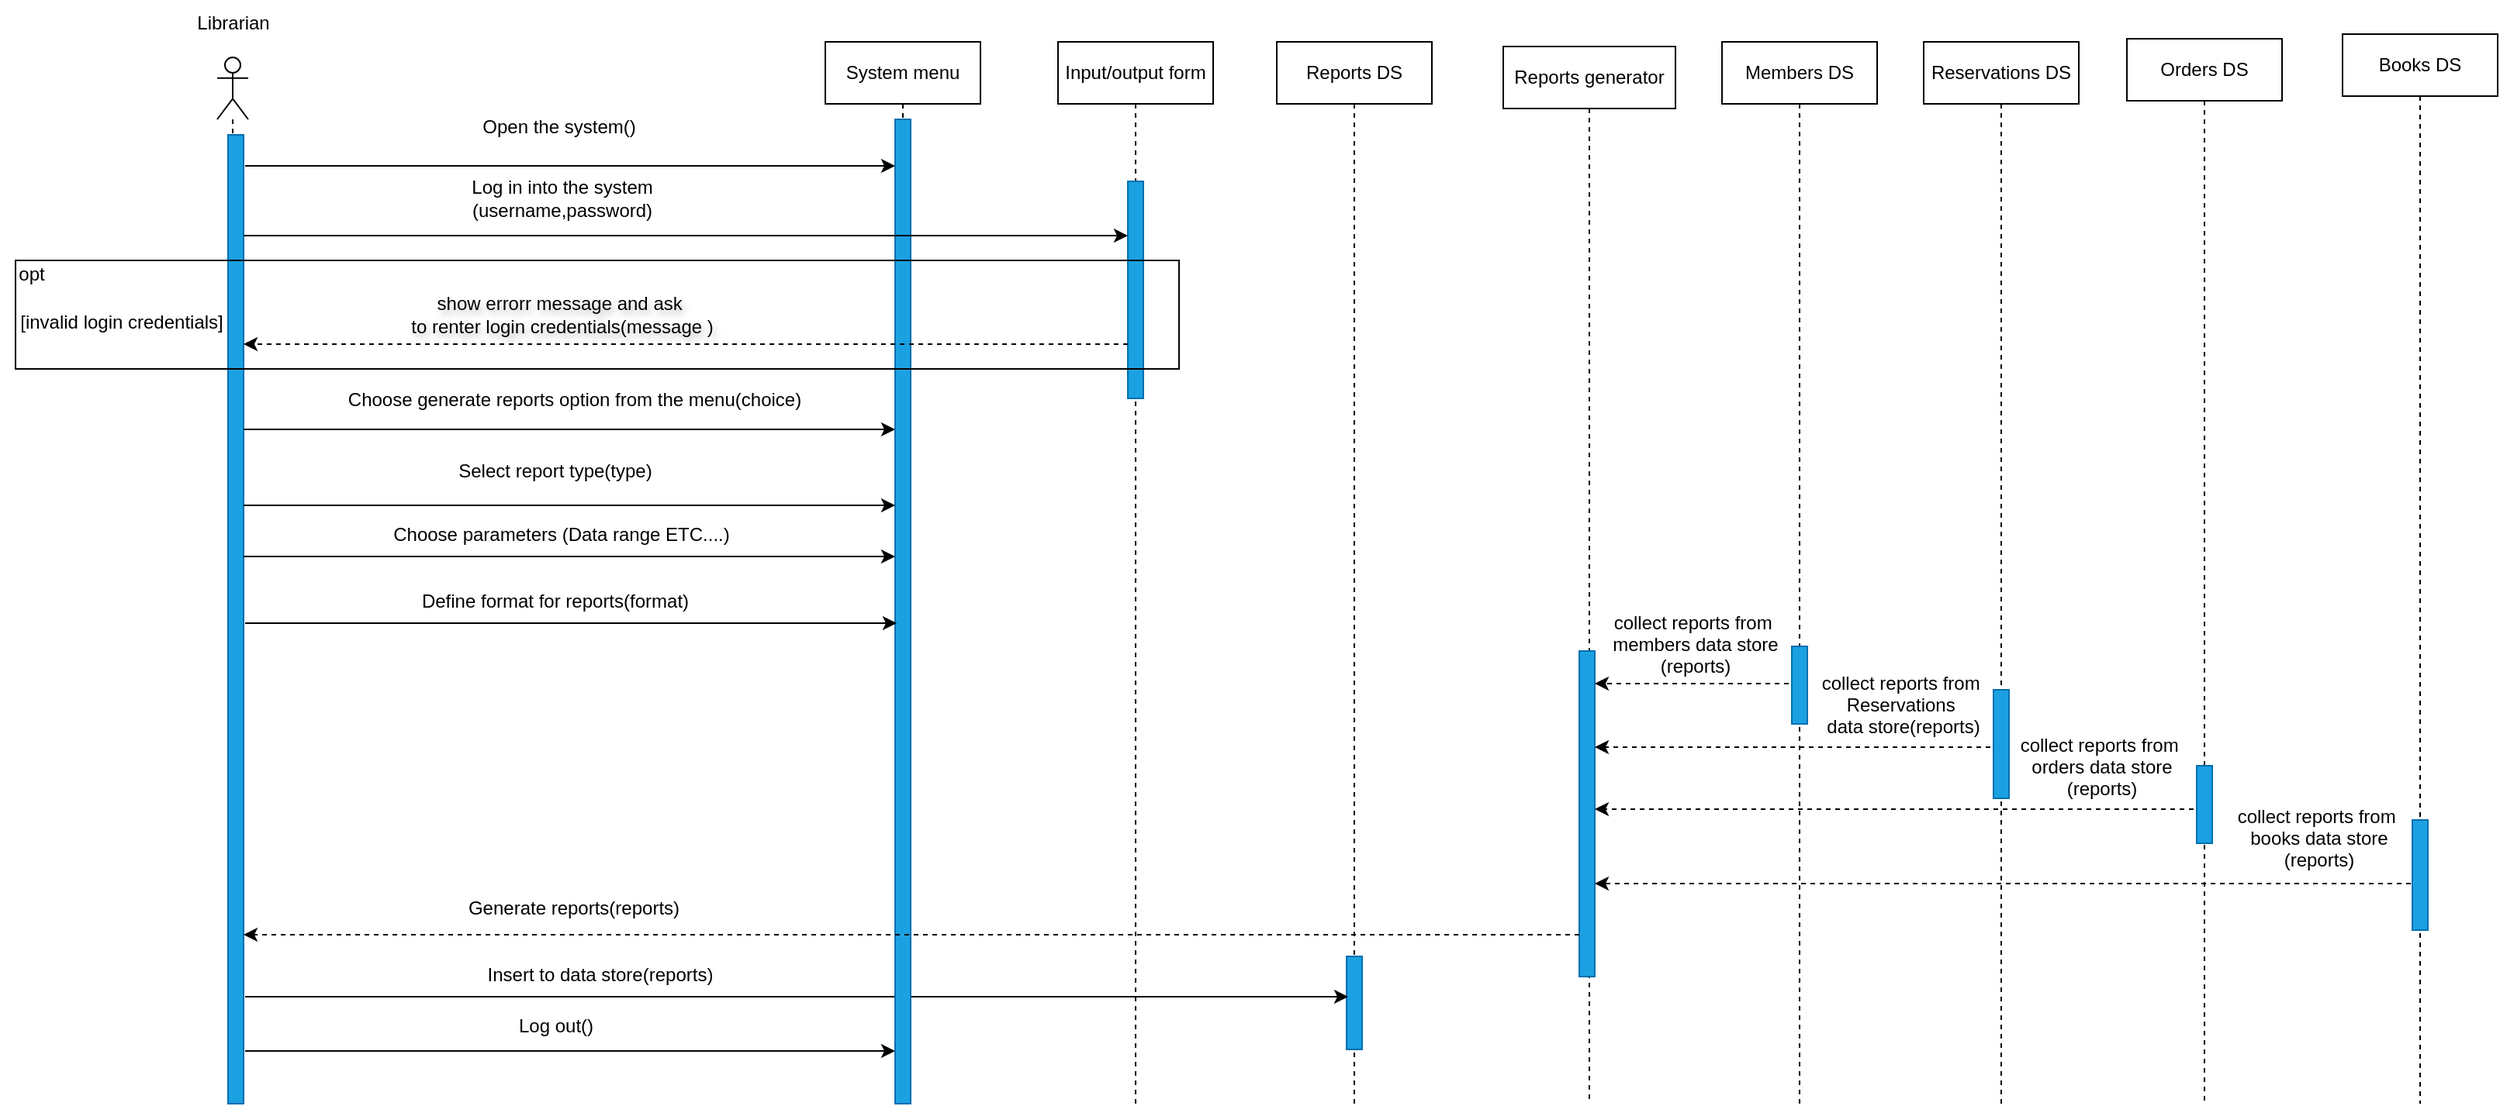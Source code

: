 <mxfile version="24.4.0" type="device">
  <diagram name="Page-1" id="dG9YIAcF-kpDrpHuVwIR">
    <mxGraphModel dx="350" dy="1127" grid="1" gridSize="10" guides="1" tooltips="1" connect="1" arrows="1" fold="1" page="1" pageScale="1" pageWidth="1169" pageHeight="827" math="0" shadow="0">
      <root>
        <mxCell id="0" />
        <mxCell id="1" parent="0" />
        <mxCell id="B2oGh00LBiVfdx2i7dpv-36" value="Choose parameters (Data range ETC....)" style="text;align=center;verticalAlign=middle;resizable=0;points=[];autosize=1;strokeColor=none;fillColor=none;" parent="1" vertex="1">
          <mxGeometry x="342" y="-393" width="240" height="30" as="geometry" />
        </mxCell>
        <mxCell id="B2oGh00LBiVfdx2i7dpv-2" value="Reports DS" style="shape=umlLifeline;perimeter=lifelinePerimeter;whiteSpace=wrap;html=1;container=0;dropTarget=0;collapsible=0;recursiveResize=0;outlineConnect=0;portConstraint=eastwest;newEdgeStyle={&quot;edgeStyle&quot;:&quot;elbowEdgeStyle&quot;,&quot;elbow&quot;:&quot;vertical&quot;,&quot;curved&quot;:0,&quot;rounded&quot;:0};" parent="1" vertex="1">
          <mxGeometry x="923" y="-695" width="100" height="685" as="geometry" />
        </mxCell>
        <mxCell id="B2oGh00LBiVfdx2i7dpv-3" value="" style="html=1;points=[[0,0,0,0,5],[0,1,0,0,-5],[1,0,0,0,5],[1,1,0,0,-5]];perimeter=orthogonalPerimeter;outlineConnect=0;targetShapes=umlLifeline;portConstraint=eastwest;newEdgeStyle={&quot;curved&quot;:0,&quot;rounded&quot;:0};fillColor=#1ba1e2;container=0;fontColor=#ffffff;strokeColor=#006EAF;" parent="B2oGh00LBiVfdx2i7dpv-2" vertex="1">
          <mxGeometry x="45" y="590" width="10" height="60" as="geometry" />
        </mxCell>
        <mxCell id="B2oGh00LBiVfdx2i7dpv-4" value="" style="shape=umlLifeline;perimeter=lifelinePerimeter;whiteSpace=wrap;html=1;container=0;dropTarget=0;collapsible=0;recursiveResize=0;outlineConnect=0;portConstraint=eastwest;newEdgeStyle={&quot;curved&quot;:0,&quot;rounded&quot;:0};participant=umlActor;strokeWidth=1;" parent="1" vertex="1">
          <mxGeometry x="240" y="-685" width="20" height="457" as="geometry" />
        </mxCell>
        <mxCell id="B2oGh00LBiVfdx2i7dpv-5" value="Librarian" style="text;html=1;align=center;verticalAlign=middle;resizable=0;points=[];autosize=1;strokeColor=none;fillColor=none;container=0;" parent="1" vertex="1">
          <mxGeometry x="215" y="-722" width="70" height="30" as="geometry" />
        </mxCell>
        <mxCell id="B2oGh00LBiVfdx2i7dpv-6" value="" style="html=1;points=[[0,0,0,0,5],[0,1,0,0,-5],[1,0,0,0,5],[1,1,0,0,-5]];perimeter=orthogonalPerimeter;outlineConnect=0;targetShapes=umlLifeline;portConstraint=eastwest;newEdgeStyle={&quot;curved&quot;:0,&quot;rounded&quot;:0};container=0;fillColor=#1ba1e2;fontColor=#ffffff;strokeColor=#006EAF;" parent="1" vertex="1">
          <mxGeometry x="247" y="-635" width="10" height="625" as="geometry" />
        </mxCell>
        <mxCell id="B2oGh00LBiVfdx2i7dpv-7" value="System menu" style="shape=umlLifeline;perimeter=lifelinePerimeter;whiteSpace=wrap;html=1;container=0;dropTarget=0;collapsible=0;recursiveResize=0;outlineConnect=0;portConstraint=eastwest;newEdgeStyle={&quot;edgeStyle&quot;:&quot;elbowEdgeStyle&quot;,&quot;elbow&quot;:&quot;vertical&quot;,&quot;curved&quot;:0,&quot;rounded&quot;:0};" parent="1" vertex="1">
          <mxGeometry x="632" y="-695" width="100" height="590" as="geometry" />
        </mxCell>
        <mxCell id="B2oGh00LBiVfdx2i7dpv-8" value="" style="endArrow=classic;html=1;rounded=0;" parent="1" target="B2oGh00LBiVfdx2i7dpv-25" edge="1">
          <mxGeometry width="50" height="50" relative="1" as="geometry">
            <mxPoint x="257" y="-445" as="sourcePoint" />
            <mxPoint x="672" y="-445" as="targetPoint" />
          </mxGeometry>
        </mxCell>
        <mxCell id="B2oGh00LBiVfdx2i7dpv-9" value="Choose generate reports&amp;nbsp;option from the menu&lt;span style=&quot;background-color: initial;&quot;&gt;(choice)&lt;/span&gt;" style="text;html=1;align=center;verticalAlign=middle;resizable=0;points=[];autosize=1;strokeColor=none;fillColor=none;" parent="1" vertex="1">
          <mxGeometry x="310" y="-479" width="320" height="30" as="geometry" />
        </mxCell>
        <mxCell id="B2oGh00LBiVfdx2i7dpv-10" value="Input/output form" style="shape=umlLifeline;perimeter=lifelinePerimeter;whiteSpace=wrap;html=1;container=0;dropTarget=0;collapsible=0;recursiveResize=0;outlineConnect=0;portConstraint=eastwest;newEdgeStyle={&quot;edgeStyle&quot;:&quot;elbowEdgeStyle&quot;,&quot;elbow&quot;:&quot;vertical&quot;,&quot;curved&quot;:0,&quot;rounded&quot;:0};" parent="1" vertex="1">
          <mxGeometry x="782" y="-695" width="100" height="685" as="geometry" />
        </mxCell>
        <mxCell id="B2oGh00LBiVfdx2i7dpv-11" value="" style="html=1;points=[[0,0,0,0,5],[0,1,0,0,-5],[1,0,0,0,5],[1,1,0,0,-5]];perimeter=orthogonalPerimeter;outlineConnect=0;targetShapes=umlLifeline;portConstraint=eastwest;newEdgeStyle={&quot;curved&quot;:0,&quot;rounded&quot;:0};fillColor=#1ba1e2;container=0;fontColor=#ffffff;strokeColor=#006EAF;" parent="B2oGh00LBiVfdx2i7dpv-10" vertex="1">
          <mxGeometry x="45" y="90" width="10" height="140" as="geometry" />
        </mxCell>
        <mxCell id="B2oGh00LBiVfdx2i7dpv-12" value="Select report type(type)" style="text;align=center;verticalAlign=middle;resizable=0;points=[];autosize=1;strokeColor=none;fillColor=none;" parent="1" vertex="1">
          <mxGeometry x="383" y="-434" width="150" height="30" as="geometry" />
        </mxCell>
        <mxCell id="B2oGh00LBiVfdx2i7dpv-14" value="" style="endArrow=classic;html=1;rounded=0;" parent="1" edge="1">
          <mxGeometry width="50" height="50" relative="1" as="geometry">
            <mxPoint x="258" y="-79.0" as="sourcePoint" />
            <mxPoint x="969" y="-79.0" as="targetPoint" />
          </mxGeometry>
        </mxCell>
        <mxCell id="B2oGh00LBiVfdx2i7dpv-23" value="" style="endArrow=classic;html=1;rounded=0;" parent="1" edge="1">
          <mxGeometry width="50" height="50" relative="1" as="geometry">
            <mxPoint x="258" y="-44" as="sourcePoint" />
            <mxPoint x="677" y="-44" as="targetPoint" />
          </mxGeometry>
        </mxCell>
        <mxCell id="B2oGh00LBiVfdx2i7dpv-24" value="Log out()" style="text;html=1;align=center;verticalAlign=middle;resizable=0;points=[];autosize=1;strokeColor=none;fillColor=none;" parent="1" vertex="1">
          <mxGeometry x="423" y="-75" width="70" height="30" as="geometry" />
        </mxCell>
        <mxCell id="B2oGh00LBiVfdx2i7dpv-25" value="" style="html=1;points=[[0,0,0,0,5],[0,1,0,0,-5],[1,0,0,0,5],[1,1,0,0,-5]];perimeter=orthogonalPerimeter;outlineConnect=0;targetShapes=umlLifeline;portConstraint=eastwest;newEdgeStyle={&quot;curved&quot;:0,&quot;rounded&quot;:0};fillColor=#1ba1e2;container=0;fontColor=#ffffff;strokeColor=#006EAF;" parent="1" vertex="1">
          <mxGeometry x="677" y="-645" width="10" height="635" as="geometry" />
        </mxCell>
        <mxCell id="B2oGh00LBiVfdx2i7dpv-26" value="" style="endArrow=classic;html=1;rounded=0;" parent="1" target="B2oGh00LBiVfdx2i7dpv-25" edge="1">
          <mxGeometry width="50" height="50" relative="1" as="geometry">
            <mxPoint x="258" y="-615" as="sourcePoint" />
            <mxPoint x="673" y="-615" as="targetPoint" />
          </mxGeometry>
        </mxCell>
        <mxCell id="B2oGh00LBiVfdx2i7dpv-27" value="Open the system()" style="text;html=1;align=center;verticalAlign=middle;resizable=0;points=[];autosize=1;strokeColor=none;fillColor=none;" parent="1" vertex="1">
          <mxGeometry x="400" y="-655" width="120" height="30" as="geometry" />
        </mxCell>
        <mxCell id="B2oGh00LBiVfdx2i7dpv-28" value="" style="endArrow=classic;html=1;rounded=0;" parent="1" edge="1">
          <mxGeometry width="50" height="50" relative="1" as="geometry">
            <mxPoint x="257" y="-570" as="sourcePoint" />
            <mxPoint x="827" y="-570" as="targetPoint" />
          </mxGeometry>
        </mxCell>
        <mxCell id="B2oGh00LBiVfdx2i7dpv-29" value="Log in into the system&lt;div&gt;(username,password)&lt;/div&gt;" style="text;html=1;align=center;verticalAlign=middle;resizable=0;points=[];autosize=1;strokeColor=none;fillColor=none;" parent="1" vertex="1">
          <mxGeometry x="392" y="-614" width="140" height="40" as="geometry" />
        </mxCell>
        <mxCell id="B2oGh00LBiVfdx2i7dpv-30" value="" style="rounded=0;whiteSpace=wrap;html=1;fillColor=none;" parent="1" vertex="1">
          <mxGeometry x="110" y="-554" width="750" height="70" as="geometry" />
        </mxCell>
        <mxCell id="B2oGh00LBiVfdx2i7dpv-31" value="opt" style="text;html=1;align=center;verticalAlign=middle;resizable=0;points=[];autosize=1;strokeColor=none;fillColor=none;" parent="1" vertex="1">
          <mxGeometry x="100" y="-560" width="40" height="30" as="geometry" />
        </mxCell>
        <mxCell id="B2oGh00LBiVfdx2i7dpv-32" value="[invalid login credentials]" style="text;html=1;align=center;verticalAlign=middle;resizable=0;points=[];autosize=1;strokeColor=none;fillColor=none;" parent="1" vertex="1">
          <mxGeometry x="103" y="-529" width="150" height="30" as="geometry" />
        </mxCell>
        <mxCell id="B2oGh00LBiVfdx2i7dpv-33" value="" style="html=1;labelBackgroundColor=#ffffff;startArrow=none;startFill=0;startSize=6;endArrow=classic;endFill=1;endSize=6;jettySize=auto;orthogonalLoop=1;strokeWidth=1;dashed=1;fontSize=14;rounded=0;" parent="1" edge="1">
          <mxGeometry width="60" height="60" relative="1" as="geometry">
            <mxPoint x="827" y="-500" as="sourcePoint" />
            <mxPoint x="257" y="-500" as="targetPoint" />
          </mxGeometry>
        </mxCell>
        <mxCell id="B2oGh00LBiVfdx2i7dpv-34" value="show errorr&amp;nbsp;message and ask&amp;nbsp;&lt;div&gt;to renter login credentials(message&amp;nbsp;)&lt;/div&gt;" style="text;align=center;verticalAlign=middle;resizable=0;points=[];autosize=1;strokeColor=none;fillColor=none;strokeWidth=1;perimeterSpacing=0;spacing=2;spacingTop=0;spacingLeft=0;spacingBottom=0;textShadow=1;html=1;" parent="1" vertex="1">
          <mxGeometry x="352" y="-539" width="220" height="40" as="geometry" />
        </mxCell>
        <mxCell id="B2oGh00LBiVfdx2i7dpv-35" value="" style="endArrow=classic;html=1;rounded=0;" parent="1" target="B2oGh00LBiVfdx2i7dpv-25" edge="1">
          <mxGeometry width="50" height="50" relative="1" as="geometry">
            <mxPoint x="257" y="-396" as="sourcePoint" />
            <mxPoint x="827" y="-396" as="targetPoint" />
          </mxGeometry>
        </mxCell>
        <mxCell id="B2oGh00LBiVfdx2i7dpv-37" value="Define format for reports(format)" style="text;align=center;verticalAlign=middle;resizable=0;points=[];autosize=1;strokeColor=none;fillColor=none;" parent="1" vertex="1">
          <mxGeometry x="358" y="-350" width="200" height="30" as="geometry" />
        </mxCell>
        <mxCell id="B2oGh00LBiVfdx2i7dpv-38" value="collect reports from &#xa;members data store&#xa;(reports)" style="text;align=center;verticalAlign=middle;resizable=0;points=[];autosize=1;strokeColor=none;fillColor=none;" parent="1" vertex="1">
          <mxGeometry x="1128" y="-337" width="130" height="60" as="geometry" />
        </mxCell>
        <mxCell id="B2oGh00LBiVfdx2i7dpv-39" value="Generate reports(reports)" style="text;align=center;verticalAlign=middle;resizable=0;points=[];autosize=1;strokeColor=none;fillColor=none;" parent="1" vertex="1">
          <mxGeometry x="390" y="-152" width="160" height="30" as="geometry" />
        </mxCell>
        <mxCell id="B2oGh00LBiVfdx2i7dpv-40" value="Insert to data store(reports)" style="text;align=center;verticalAlign=middle;resizable=0;points=[];autosize=1;strokeColor=none;fillColor=none;" parent="1" vertex="1">
          <mxGeometry x="402" y="-109" width="170" height="30" as="geometry" />
        </mxCell>
        <mxCell id="B2oGh00LBiVfdx2i7dpv-41" value="" style="endArrow=classic;html=1;rounded=0;" parent="1" edge="1">
          <mxGeometry width="50" height="50" relative="1" as="geometry">
            <mxPoint x="258" y="-320" as="sourcePoint" />
            <mxPoint x="678" y="-320" as="targetPoint" />
          </mxGeometry>
        </mxCell>
        <mxCell id="B2oGh00LBiVfdx2i7dpv-43" value="" style="endArrow=classic;html=1;rounded=0;" parent="1" edge="1">
          <mxGeometry width="50" height="50" relative="1" as="geometry">
            <mxPoint x="257" y="-363" as="sourcePoint" />
            <mxPoint x="677" y="-363" as="targetPoint" />
          </mxGeometry>
        </mxCell>
        <mxCell id="B2oGh00LBiVfdx2i7dpv-44" value="Reports generator" style="shape=umlLifeline;perimeter=lifelinePerimeter;whiteSpace=wrap;html=1;container=0;dropTarget=0;collapsible=0;recursiveResize=0;outlineConnect=0;portConstraint=eastwest;newEdgeStyle={&quot;edgeStyle&quot;:&quot;elbowEdgeStyle&quot;,&quot;elbow&quot;:&quot;vertical&quot;,&quot;curved&quot;:0,&quot;rounded&quot;:0};" parent="1" vertex="1">
          <mxGeometry x="1069" y="-692" width="111" height="682" as="geometry" />
        </mxCell>
        <mxCell id="B2oGh00LBiVfdx2i7dpv-45" value="" style="html=1;points=[[0,0,0,0,5],[0,1,0,0,-5],[1,0,0,0,5],[1,1,0,0,-5]];perimeter=orthogonalPerimeter;outlineConnect=0;targetShapes=umlLifeline;portConstraint=eastwest;newEdgeStyle={&quot;curved&quot;:0,&quot;rounded&quot;:0};fillColor=#1ba1e2;container=0;fontColor=#ffffff;strokeColor=#006EAF;" parent="B2oGh00LBiVfdx2i7dpv-44" vertex="1">
          <mxGeometry x="49" y="390" width="10" height="210" as="geometry" />
        </mxCell>
        <mxCell id="B2oGh00LBiVfdx2i7dpv-46" value="Members DS" style="shape=umlLifeline;perimeter=lifelinePerimeter;whiteSpace=wrap;html=1;container=0;dropTarget=0;collapsible=0;recursiveResize=0;outlineConnect=0;portConstraint=eastwest;newEdgeStyle={&quot;edgeStyle&quot;:&quot;elbowEdgeStyle&quot;,&quot;elbow&quot;:&quot;vertical&quot;,&quot;curved&quot;:0,&quot;rounded&quot;:0};" parent="1" vertex="1">
          <mxGeometry x="1210" y="-695" width="100" height="685" as="geometry" />
        </mxCell>
        <mxCell id="B2oGh00LBiVfdx2i7dpv-47" value="" style="html=1;points=[[0,0,0,0,5],[0,1,0,0,-5],[1,0,0,0,5],[1,1,0,0,-5]];perimeter=orthogonalPerimeter;outlineConnect=0;targetShapes=umlLifeline;portConstraint=eastwest;newEdgeStyle={&quot;curved&quot;:0,&quot;rounded&quot;:0};fillColor=#1ba1e2;container=0;fontColor=#ffffff;strokeColor=#006EAF;" parent="B2oGh00LBiVfdx2i7dpv-46" vertex="1">
          <mxGeometry x="45" y="390" width="10" height="50" as="geometry" />
        </mxCell>
        <mxCell id="B2oGh00LBiVfdx2i7dpv-48" value="Reservations DS" style="shape=umlLifeline;perimeter=lifelinePerimeter;whiteSpace=wrap;html=1;container=0;dropTarget=0;collapsible=0;recursiveResize=0;outlineConnect=0;portConstraint=eastwest;newEdgeStyle={&quot;edgeStyle&quot;:&quot;elbowEdgeStyle&quot;,&quot;elbow&quot;:&quot;vertical&quot;,&quot;curved&quot;:0,&quot;rounded&quot;:0};" parent="1" vertex="1">
          <mxGeometry x="1340" y="-695" width="100" height="685" as="geometry" />
        </mxCell>
        <mxCell id="B2oGh00LBiVfdx2i7dpv-49" value="" style="html=1;points=[[0,0,0,0,5],[0,1,0,0,-5],[1,0,0,0,5],[1,1,0,0,-5]];perimeter=orthogonalPerimeter;outlineConnect=0;targetShapes=umlLifeline;portConstraint=eastwest;newEdgeStyle={&quot;curved&quot;:0,&quot;rounded&quot;:0};fillColor=#1ba1e2;container=0;fontColor=#ffffff;strokeColor=#006EAF;" parent="B2oGh00LBiVfdx2i7dpv-48" vertex="1">
          <mxGeometry x="45" y="418" width="10" height="70" as="geometry" />
        </mxCell>
        <mxCell id="B2oGh00LBiVfdx2i7dpv-50" value="Orders DS" style="shape=umlLifeline;perimeter=lifelinePerimeter;whiteSpace=wrap;html=1;container=0;dropTarget=0;collapsible=0;recursiveResize=0;outlineConnect=0;portConstraint=eastwest;newEdgeStyle={&quot;edgeStyle&quot;:&quot;elbowEdgeStyle&quot;,&quot;elbow&quot;:&quot;vertical&quot;,&quot;curved&quot;:0,&quot;rounded&quot;:0};" parent="1" vertex="1">
          <mxGeometry x="1471" y="-697" width="100" height="687" as="geometry" />
        </mxCell>
        <mxCell id="B2oGh00LBiVfdx2i7dpv-51" value="" style="html=1;points=[[0,0,0,0,5],[0,1,0,0,-5],[1,0,0,0,5],[1,1,0,0,-5]];perimeter=orthogonalPerimeter;outlineConnect=0;targetShapes=umlLifeline;portConstraint=eastwest;newEdgeStyle={&quot;curved&quot;:0,&quot;rounded&quot;:0};fillColor=#1ba1e2;container=0;fontColor=#ffffff;strokeColor=#006EAF;" parent="B2oGh00LBiVfdx2i7dpv-50" vertex="1">
          <mxGeometry x="45" y="469" width="10" height="50" as="geometry" />
        </mxCell>
        <mxCell id="B2oGh00LBiVfdx2i7dpv-52" value="" style="html=1;labelBackgroundColor=#ffffff;startArrow=none;startFill=0;startSize=6;endArrow=classic;endFill=1;endSize=6;jettySize=auto;orthogonalLoop=1;strokeWidth=1;dashed=1;fontSize=14;rounded=0;" parent="1" edge="1" source="B2oGh00LBiVfdx2i7dpv-45">
          <mxGeometry width="60" height="60" relative="1" as="geometry">
            <mxPoint x="1110" y="-119" as="sourcePoint" />
            <mxPoint x="257" y="-119" as="targetPoint" />
          </mxGeometry>
        </mxCell>
        <mxCell id="B2oGh00LBiVfdx2i7dpv-53" value="" style="endArrow=classic;html=1;rounded=0;dashed=1;" parent="1" edge="1">
          <mxGeometry width="50" height="50" relative="1" as="geometry">
            <mxPoint x="1253" y="-281" as="sourcePoint" />
            <mxPoint x="1128" y="-281" as="targetPoint" />
          </mxGeometry>
        </mxCell>
        <mxCell id="B2oGh00LBiVfdx2i7dpv-54" value="" style="endArrow=classic;html=1;rounded=0;dashed=1;" parent="1" edge="1">
          <mxGeometry width="50" height="50" relative="1" as="geometry">
            <mxPoint x="1383" y="-240" as="sourcePoint" />
            <mxPoint x="1128" y="-240" as="targetPoint" />
          </mxGeometry>
        </mxCell>
        <mxCell id="B2oGh00LBiVfdx2i7dpv-55" value="" style="endArrow=classic;html=1;rounded=0;dashed=1;" parent="1" edge="1">
          <mxGeometry width="50" height="50" relative="1" as="geometry">
            <mxPoint x="1514" y="-200.0" as="sourcePoint" />
            <mxPoint x="1128" y="-200" as="targetPoint" />
          </mxGeometry>
        </mxCell>
        <mxCell id="B2oGh00LBiVfdx2i7dpv-57" value="Books DS" style="shape=umlLifeline;perimeter=lifelinePerimeter;whiteSpace=wrap;html=1;container=0;dropTarget=0;collapsible=0;recursiveResize=0;outlineConnect=0;portConstraint=eastwest;newEdgeStyle={&quot;edgeStyle&quot;:&quot;elbowEdgeStyle&quot;,&quot;elbow&quot;:&quot;vertical&quot;,&quot;curved&quot;:0,&quot;rounded&quot;:0};" parent="1" vertex="1">
          <mxGeometry x="1610" y="-700" width="100" height="690" as="geometry" />
        </mxCell>
        <mxCell id="B2oGh00LBiVfdx2i7dpv-58" value="" style="html=1;points=[[0,0,0,0,5],[0,1,0,0,-5],[1,0,0,0,5],[1,1,0,0,-5]];perimeter=orthogonalPerimeter;outlineConnect=0;targetShapes=umlLifeline;portConstraint=eastwest;newEdgeStyle={&quot;curved&quot;:0,&quot;rounded&quot;:0};fillColor=#1ba1e2;container=0;fontColor=#ffffff;strokeColor=#006EAF;" parent="B2oGh00LBiVfdx2i7dpv-57" vertex="1">
          <mxGeometry x="45" y="507" width="10" height="71" as="geometry" />
        </mxCell>
        <mxCell id="B2oGh00LBiVfdx2i7dpv-59" value="" style="endArrow=classic;html=1;rounded=0;dashed=1;" parent="1" edge="1">
          <mxGeometry width="50" height="50" relative="1" as="geometry">
            <mxPoint x="1654" y="-152" as="sourcePoint" />
            <mxPoint x="1128" y="-152" as="targetPoint" />
          </mxGeometry>
        </mxCell>
        <mxCell id="B2oGh00LBiVfdx2i7dpv-60" value="collect reports from &#xa;Reservations &#xa;data store(reports)" style="text;align=center;verticalAlign=middle;resizable=0;points=[];autosize=1;strokeColor=none;fillColor=none;" parent="1" vertex="1">
          <mxGeometry x="1262" y="-298" width="130" height="60" as="geometry" />
        </mxCell>
        <mxCell id="B2oGh00LBiVfdx2i7dpv-61" value="collect reports from &#xa;orders data store&#xa;(reports)" style="text;align=center;verticalAlign=middle;resizable=0;points=[];autosize=1;strokeColor=none;fillColor=none;" parent="1" vertex="1">
          <mxGeometry x="1390" y="-258" width="130" height="60" as="geometry" />
        </mxCell>
        <mxCell id="B2oGh00LBiVfdx2i7dpv-62" value="collect reports from &#xa;books data store&#xa;(reports)" style="text;align=center;verticalAlign=middle;resizable=0;points=[];autosize=1;strokeColor=none;fillColor=none;" parent="1" vertex="1">
          <mxGeometry x="1530" y="-212" width="130" height="60" as="geometry" />
        </mxCell>
      </root>
    </mxGraphModel>
  </diagram>
</mxfile>
